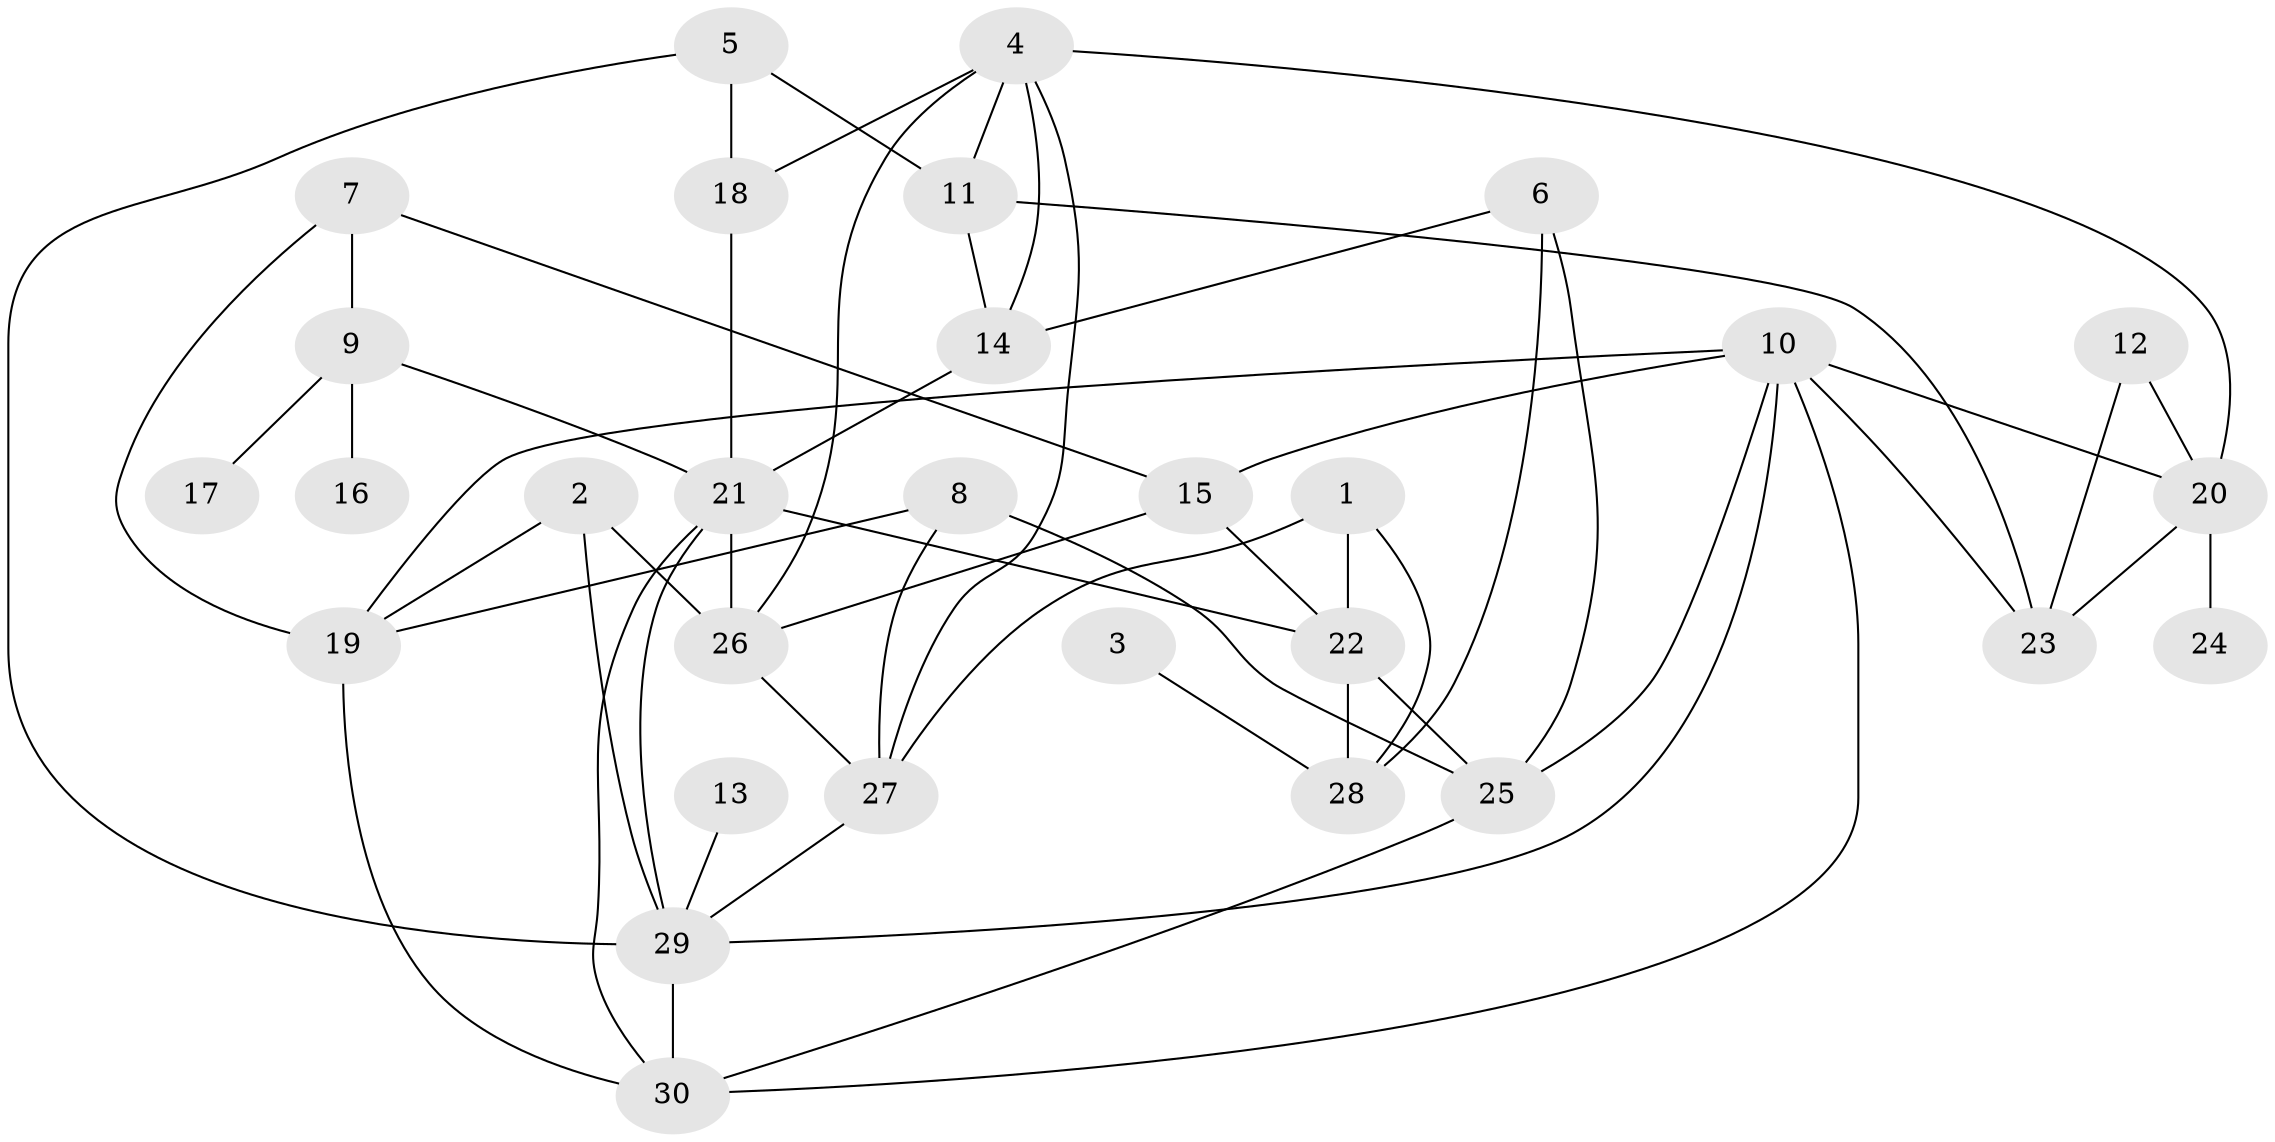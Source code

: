 // original degree distribution, {2: 0.3050847457627119, 3: 0.2542372881355932, 4: 0.23728813559322035, 7: 0.01694915254237288, 5: 0.06779661016949153, 1: 0.1016949152542373, 6: 0.01694915254237288}
// Generated by graph-tools (version 1.1) at 2025/49/03/09/25 03:49:09]
// undirected, 30 vertices, 57 edges
graph export_dot {
graph [start="1"]
  node [color=gray90,style=filled];
  1;
  2;
  3;
  4;
  5;
  6;
  7;
  8;
  9;
  10;
  11;
  12;
  13;
  14;
  15;
  16;
  17;
  18;
  19;
  20;
  21;
  22;
  23;
  24;
  25;
  26;
  27;
  28;
  29;
  30;
  1 -- 22 [weight=1.0];
  1 -- 27 [weight=1.0];
  1 -- 28 [weight=1.0];
  2 -- 19 [weight=1.0];
  2 -- 26 [weight=1.0];
  2 -- 29 [weight=1.0];
  3 -- 28 [weight=1.0];
  4 -- 11 [weight=1.0];
  4 -- 14 [weight=1.0];
  4 -- 18 [weight=1.0];
  4 -- 20 [weight=1.0];
  4 -- 26 [weight=1.0];
  4 -- 27 [weight=1.0];
  5 -- 11 [weight=1.0];
  5 -- 18 [weight=1.0];
  5 -- 29 [weight=1.0];
  6 -- 14 [weight=1.0];
  6 -- 25 [weight=1.0];
  6 -- 28 [weight=1.0];
  7 -- 9 [weight=1.0];
  7 -- 15 [weight=1.0];
  7 -- 19 [weight=1.0];
  8 -- 19 [weight=1.0];
  8 -- 25 [weight=1.0];
  8 -- 27 [weight=1.0];
  9 -- 16 [weight=1.0];
  9 -- 17 [weight=1.0];
  9 -- 21 [weight=1.0];
  10 -- 15 [weight=1.0];
  10 -- 19 [weight=1.0];
  10 -- 20 [weight=1.0];
  10 -- 23 [weight=1.0];
  10 -- 25 [weight=1.0];
  10 -- 29 [weight=1.0];
  10 -- 30 [weight=1.0];
  11 -- 14 [weight=1.0];
  11 -- 23 [weight=1.0];
  12 -- 20 [weight=1.0];
  12 -- 23 [weight=1.0];
  13 -- 29 [weight=1.0];
  14 -- 21 [weight=1.0];
  15 -- 22 [weight=1.0];
  15 -- 26 [weight=1.0];
  18 -- 21 [weight=1.0];
  19 -- 30 [weight=1.0];
  20 -- 23 [weight=1.0];
  20 -- 24 [weight=1.0];
  21 -- 22 [weight=1.0];
  21 -- 26 [weight=1.0];
  21 -- 29 [weight=1.0];
  21 -- 30 [weight=1.0];
  22 -- 25 [weight=1.0];
  22 -- 28 [weight=1.0];
  25 -- 30 [weight=1.0];
  26 -- 27 [weight=1.0];
  27 -- 29 [weight=1.0];
  29 -- 30 [weight=1.0];
}

